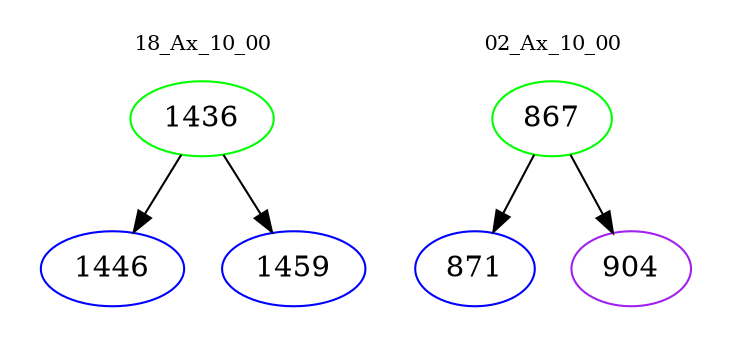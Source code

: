digraph{
subgraph cluster_0 {
color = white
label = "18_Ax_10_00";
fontsize=10;
T0_1436 [label="1436", color="green"]
T0_1436 -> T0_1446 [color="black"]
T0_1446 [label="1446", color="blue"]
T0_1436 -> T0_1459 [color="black"]
T0_1459 [label="1459", color="blue"]
}
subgraph cluster_1 {
color = white
label = "02_Ax_10_00";
fontsize=10;
T1_867 [label="867", color="green"]
T1_867 -> T1_871 [color="black"]
T1_871 [label="871", color="blue"]
T1_867 -> T1_904 [color="black"]
T1_904 [label="904", color="purple"]
}
}
